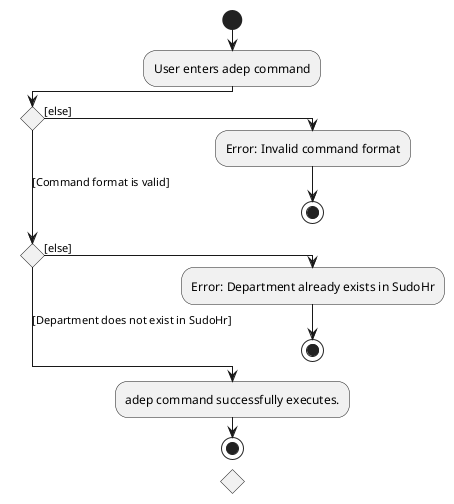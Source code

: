 
@startuml
!pragma useVerticalIf on
start
:User enters adep command;
if () then ([else])
  :Error: Invalid command format;
  stop
([Command format is valid])elseif () then ([else])
  :Error: Department already exists in SudoHr;
   stop
 else ([Department does not exist in SudoHr])
  :adep command successfully executes.;
stop

@enduml
